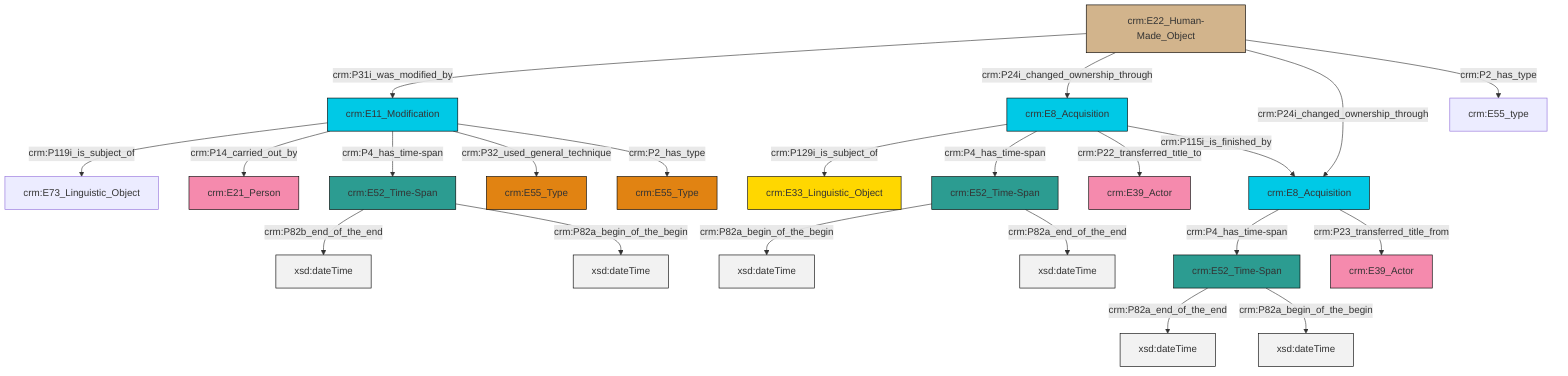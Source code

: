 graph TD
classDef Literal fill:#f2f2f2,stroke:#000000;
classDef CRM_Entity fill:#FFFFFF,stroke:#000000;
classDef Temporal_Entity fill:#00C9E6, stroke:#000000;
classDef Type fill:#E18312, stroke:#000000;
classDef Time-Span fill:#2C9C91, stroke:#000000;
classDef Appellation fill:#FFEB7F, stroke:#000000;
classDef Place fill:#008836, stroke:#000000;
classDef Persistent_Item fill:#B266B2, stroke:#000000;
classDef Conceptual_Object fill:#FFD700, stroke:#000000;
classDef Physical_Thing fill:#D2B48C, stroke:#000000;
classDef Actor fill:#f58aad, stroke:#000000;
classDef PC_Classes fill:#4ce600, stroke:#000000;
classDef Multi fill:#cccccc,stroke:#000000;

0["crm:E8_Acquisition"]:::Temporal_Entity -->|crm:P129i_is_subject_of| 1["crm:E33_Linguistic_Object"]:::Conceptual_Object
0["crm:E8_Acquisition"]:::Temporal_Entity -->|crm:P4_has_time-span| 2["crm:E52_Time-Span"]:::Time-Span
7["crm:E52_Time-Span"]:::Time-Span -->|crm:P82a_end_of_the_end| 8[xsd:dateTime]:::Literal
3["crm:E11_Modification"]:::Temporal_Entity -->|crm:P119i_is_subject_of| 16["crm:E73_Linguistic_Object"]:::Default
17["crm:E22_Human-Made_Object"]:::Physical_Thing -->|crm:P31i_was_modified_by| 3["crm:E11_Modification"]:::Temporal_Entity
2["crm:E52_Time-Span"]:::Time-Span -->|crm:P82a_begin_of_the_begin| 18[xsd:dateTime]:::Literal
17["crm:E22_Human-Made_Object"]:::Physical_Thing -->|crm:P24i_changed_ownership_through| 0["crm:E8_Acquisition"]:::Temporal_Entity
7["crm:E52_Time-Span"]:::Time-Span -->|crm:P82a_begin_of_the_begin| 19[xsd:dateTime]:::Literal
14["crm:E8_Acquisition"]:::Temporal_Entity -->|crm:P4_has_time-span| 7["crm:E52_Time-Span"]:::Time-Span
3["crm:E11_Modification"]:::Temporal_Entity -->|crm:P14_carried_out_by| 23["crm:E21_Person"]:::Actor
17["crm:E22_Human-Made_Object"]:::Physical_Thing -->|crm:P24i_changed_ownership_through| 14["crm:E8_Acquisition"]:::Temporal_Entity
0["crm:E8_Acquisition"]:::Temporal_Entity -->|crm:P22_transferred_title_to| 10["crm:E39_Actor"]:::Actor
3["crm:E11_Modification"]:::Temporal_Entity -->|crm:P4_has_time-span| 27["crm:E52_Time-Span"]:::Time-Span
14["crm:E8_Acquisition"]:::Temporal_Entity -->|crm:P23_transferred_title_from| 5["crm:E39_Actor"]:::Actor
0["crm:E8_Acquisition"]:::Temporal_Entity -->|crm:P115i_is_finished_by| 14["crm:E8_Acquisition"]:::Temporal_Entity
17["crm:E22_Human-Made_Object"]:::Physical_Thing -->|crm:P2_has_type| 28["crm:E55_type"]:::Default
3["crm:E11_Modification"]:::Temporal_Entity -->|crm:P32_used_general_technique| 12["crm:E55_Type"]:::Type
27["crm:E52_Time-Span"]:::Time-Span -->|crm:P82b_end_of_the_end| 33[xsd:dateTime]:::Literal
27["crm:E52_Time-Span"]:::Time-Span -->|crm:P82a_begin_of_the_begin| 34[xsd:dateTime]:::Literal
3["crm:E11_Modification"]:::Temporal_Entity -->|crm:P2_has_type| 24["crm:E55_Type"]:::Type
2["crm:E52_Time-Span"]:::Time-Span -->|crm:P82a_end_of_the_end| 35[xsd:dateTime]:::Literal